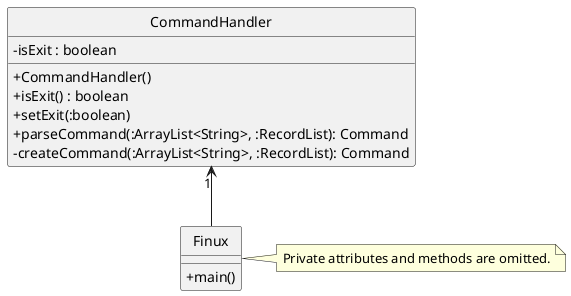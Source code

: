 @startuml
skinparam classAttributeIconSize 0
hide circle

note "Private attributes and methods are omitted." as N1

class CommandHandler {
    -isExit : boolean
    +CommandHandler()
    +isExit() : boolean
    +setExit(:boolean)
    +parseCommand(:ArrayList<String>, :RecordList): Command
    -createCommand(:ArrayList<String>, :RecordList): Command
}

class Finux {
    +main()
}

CommandHandler"1" <-- Finux
Finux -right> N1
@enduml